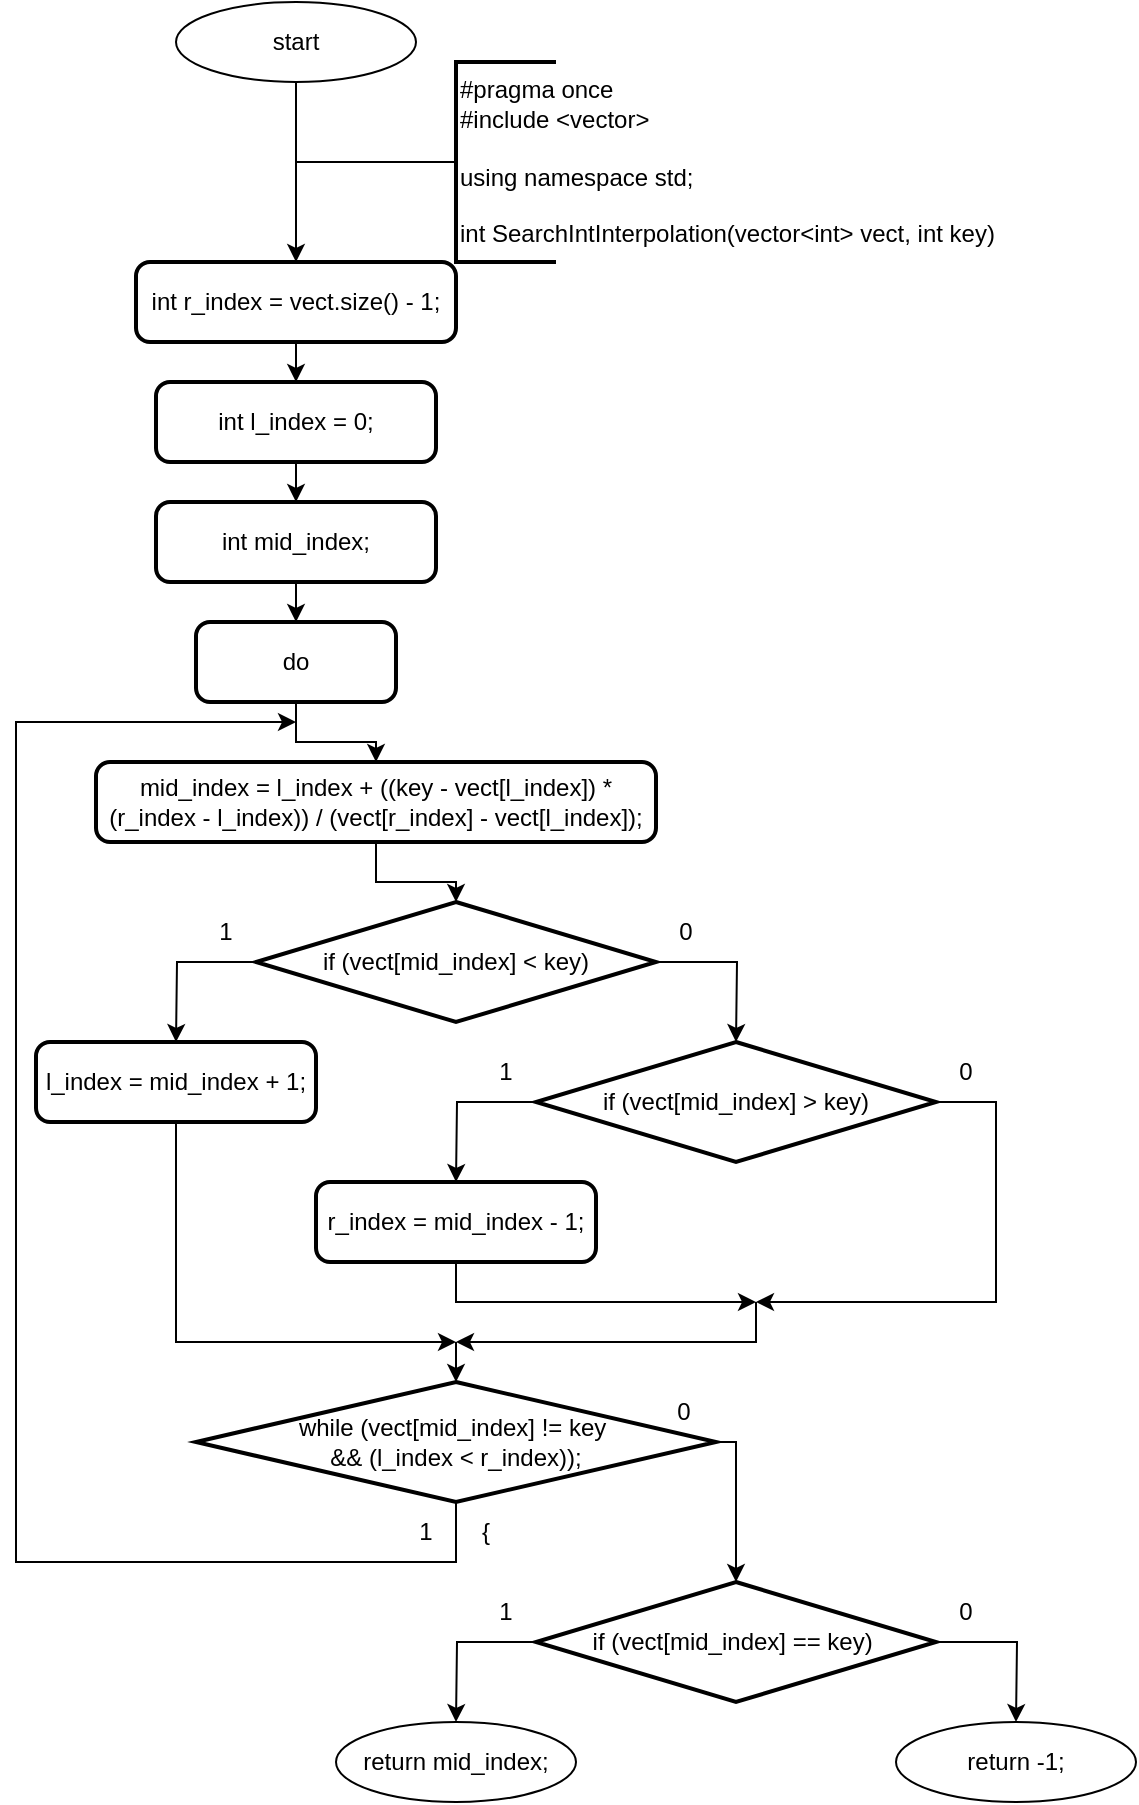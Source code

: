 <mxfile version="24.2.5" type="device">
  <diagram name="Страница — 1" id="L2Cs-jFyt6gqOEP5kgNa">
    <mxGraphModel dx="693" dy="828" grid="1" gridSize="10" guides="1" tooltips="1" connect="1" arrows="1" fold="1" page="1" pageScale="1" pageWidth="827" pageHeight="1169" math="0" shadow="0">
      <root>
        <mxCell id="0" />
        <mxCell id="1" parent="0" />
        <mxCell id="KJ3_XV38D7yLbOyNYANX-1" value="start" style="ellipse;whiteSpace=wrap;html=1;" vertex="1" parent="1">
          <mxGeometry x="150" y="150" width="120" height="40" as="geometry" />
        </mxCell>
        <mxCell id="KJ3_XV38D7yLbOyNYANX-2" value="" style="endArrow=classic;html=1;rounded=0;labelBackgroundColor=default;strokeColor=default;align=center;verticalAlign=middle;fontFamily=Helvetica;fontSize=11;fontColor=default;shape=connector;edgeStyle=orthogonalEdgeStyle;exitX=0.5;exitY=1;exitDx=0;exitDy=0;" edge="1" parent="1" source="KJ3_XV38D7yLbOyNYANX-1">
          <mxGeometry width="50" height="50" relative="1" as="geometry">
            <mxPoint x="260.29" y="280" as="sourcePoint" />
            <mxPoint x="210" y="280" as="targetPoint" />
          </mxGeometry>
        </mxCell>
        <mxCell id="KJ3_XV38D7yLbOyNYANX-3" style="edgeStyle=orthogonalEdgeStyle;rounded=0;orthogonalLoop=1;jettySize=auto;html=1;exitX=0;exitY=0.5;exitDx=0;exitDy=0;exitPerimeter=0;endArrow=none;endFill=0;strokeWidth=1;" edge="1" parent="1" source="KJ3_XV38D7yLbOyNYANX-4">
          <mxGeometry relative="1" as="geometry">
            <mxPoint x="210" y="230" as="targetPoint" />
            <mxPoint x="270" y="240" as="sourcePoint" />
            <Array as="points">
              <mxPoint x="279" y="230" />
            </Array>
          </mxGeometry>
        </mxCell>
        <mxCell id="KJ3_XV38D7yLbOyNYANX-4" value="&lt;div&gt;#pragma once&lt;/div&gt;&lt;div&gt;#include &amp;lt;vector&amp;gt;&lt;/div&gt;&lt;div&gt;&lt;br&gt;&lt;/div&gt;&lt;div&gt;using namespace std;&lt;/div&gt;&lt;div&gt;&lt;br&gt;&lt;/div&gt;&lt;div&gt;int SearchIntInterpolation(vector&amp;lt;int&amp;gt; vect, int key)&lt;/div&gt;" style="strokeWidth=2;html=1;shape=mxgraph.flowchart.annotation_1;align=left;pointerEvents=1;" vertex="1" parent="1">
          <mxGeometry x="290" y="180" width="50" height="100" as="geometry" />
        </mxCell>
        <mxCell id="KJ3_XV38D7yLbOyNYANX-5" style="edgeStyle=orthogonalEdgeStyle;rounded=0;orthogonalLoop=1;jettySize=auto;html=1;exitX=0.5;exitY=1;exitDx=0;exitDy=0;entryX=0.5;entryY=0;entryDx=0;entryDy=0;" edge="1" parent="1" source="KJ3_XV38D7yLbOyNYANX-6" target="KJ3_XV38D7yLbOyNYANX-8">
          <mxGeometry relative="1" as="geometry" />
        </mxCell>
        <mxCell id="KJ3_XV38D7yLbOyNYANX-6" value="int r_index = vect.size() - 1;" style="rounded=1;whiteSpace=wrap;html=1;absoluteArcSize=1;arcSize=14;strokeWidth=2;" vertex="1" parent="1">
          <mxGeometry x="130" y="280" width="160" height="40" as="geometry" />
        </mxCell>
        <mxCell id="KJ3_XV38D7yLbOyNYANX-7" style="edgeStyle=orthogonalEdgeStyle;rounded=0;orthogonalLoop=1;jettySize=auto;html=1;exitX=0.5;exitY=1;exitDx=0;exitDy=0;entryX=0.5;entryY=0;entryDx=0;entryDy=0;" edge="1" parent="1" source="KJ3_XV38D7yLbOyNYANX-8" target="KJ3_XV38D7yLbOyNYANX-10">
          <mxGeometry relative="1" as="geometry" />
        </mxCell>
        <mxCell id="KJ3_XV38D7yLbOyNYANX-8" value="int l_index = 0;" style="rounded=1;whiteSpace=wrap;html=1;absoluteArcSize=1;arcSize=14;strokeWidth=2;" vertex="1" parent="1">
          <mxGeometry x="140" y="340" width="140" height="40" as="geometry" />
        </mxCell>
        <mxCell id="KJ3_XV38D7yLbOyNYANX-9" style="edgeStyle=orthogonalEdgeStyle;rounded=0;orthogonalLoop=1;jettySize=auto;html=1;exitX=0.5;exitY=1;exitDx=0;exitDy=0;entryX=0.5;entryY=0;entryDx=0;entryDy=0;" edge="1" parent="1" source="KJ3_XV38D7yLbOyNYANX-10" target="KJ3_XV38D7yLbOyNYANX-12">
          <mxGeometry relative="1" as="geometry" />
        </mxCell>
        <mxCell id="KJ3_XV38D7yLbOyNYANX-10" value="int mid_index;" style="rounded=1;whiteSpace=wrap;html=1;absoluteArcSize=1;arcSize=14;strokeWidth=2;" vertex="1" parent="1">
          <mxGeometry x="140" y="400" width="140" height="40" as="geometry" />
        </mxCell>
        <mxCell id="KJ3_XV38D7yLbOyNYANX-11" style="edgeStyle=orthogonalEdgeStyle;rounded=0;orthogonalLoop=1;jettySize=auto;html=1;exitX=0.5;exitY=1;exitDx=0;exitDy=0;" edge="1" parent="1" source="KJ3_XV38D7yLbOyNYANX-12" target="KJ3_XV38D7yLbOyNYANX-13">
          <mxGeometry relative="1" as="geometry">
            <mxPoint x="210" y="540" as="targetPoint" />
          </mxGeometry>
        </mxCell>
        <mxCell id="KJ3_XV38D7yLbOyNYANX-12" value="do" style="rounded=1;whiteSpace=wrap;html=1;absoluteArcSize=1;arcSize=14;strokeWidth=2;" vertex="1" parent="1">
          <mxGeometry x="160" y="460" width="100" height="40" as="geometry" />
        </mxCell>
        <mxCell id="KJ3_XV38D7yLbOyNYANX-13" value="&lt;div&gt;mid_index = l_index +&amp;nbsp;&lt;span style=&quot;background-color: initial;&quot;&gt;((key - vect[l_index]) *(r_index - l_index)) /&amp;nbsp;&lt;/span&gt;&lt;span style=&quot;background-color: initial;&quot;&gt;(vect[r_index] - vect[l_index]);&lt;/span&gt;&lt;/div&gt;" style="rounded=1;whiteSpace=wrap;html=1;absoluteArcSize=1;arcSize=14;strokeWidth=2;" vertex="1" parent="1">
          <mxGeometry x="110" y="530" width="280" height="40" as="geometry" />
        </mxCell>
        <mxCell id="KJ3_XV38D7yLbOyNYANX-14" style="edgeStyle=orthogonalEdgeStyle;rounded=0;orthogonalLoop=1;jettySize=auto;html=1;exitX=0;exitY=0.5;exitDx=0;exitDy=0;exitPerimeter=0;" edge="1" parent="1" source="KJ3_XV38D7yLbOyNYANX-16">
          <mxGeometry relative="1" as="geometry">
            <mxPoint x="150" y="670" as="targetPoint" />
          </mxGeometry>
        </mxCell>
        <mxCell id="KJ3_XV38D7yLbOyNYANX-15" style="edgeStyle=orthogonalEdgeStyle;rounded=0;orthogonalLoop=1;jettySize=auto;html=1;exitX=1;exitY=0.5;exitDx=0;exitDy=0;exitPerimeter=0;" edge="1" parent="1" source="KJ3_XV38D7yLbOyNYANX-16">
          <mxGeometry relative="1" as="geometry">
            <mxPoint x="430" y="670" as="targetPoint" />
          </mxGeometry>
        </mxCell>
        <mxCell id="KJ3_XV38D7yLbOyNYANX-16" value="if (vect[mid_index] &amp;lt; key)" style="strokeWidth=2;html=1;shape=mxgraph.flowchart.decision;whiteSpace=wrap;" vertex="1" parent="1">
          <mxGeometry x="190" y="600" width="200" height="60" as="geometry" />
        </mxCell>
        <mxCell id="KJ3_XV38D7yLbOyNYANX-17" value="1" style="text;html=1;strokeColor=none;fillColor=none;align=center;verticalAlign=middle;whiteSpace=wrap;rounded=0;" vertex="1" parent="1">
          <mxGeometry x="160" y="600" width="30" height="30" as="geometry" />
        </mxCell>
        <mxCell id="KJ3_XV38D7yLbOyNYANX-18" value="0" style="text;html=1;strokeColor=none;fillColor=none;align=center;verticalAlign=middle;whiteSpace=wrap;rounded=0;" vertex="1" parent="1">
          <mxGeometry x="390" y="600" width="30" height="30" as="geometry" />
        </mxCell>
        <mxCell id="KJ3_XV38D7yLbOyNYANX-19" style="edgeStyle=orthogonalEdgeStyle;rounded=0;orthogonalLoop=1;jettySize=auto;html=1;exitX=0.5;exitY=1;exitDx=0;exitDy=0;entryX=0.5;entryY=0;entryDx=0;entryDy=0;entryPerimeter=0;" edge="1" parent="1" source="KJ3_XV38D7yLbOyNYANX-13" target="KJ3_XV38D7yLbOyNYANX-16">
          <mxGeometry relative="1" as="geometry">
            <Array as="points">
              <mxPoint x="250" y="590" />
              <mxPoint x="290" y="590" />
            </Array>
          </mxGeometry>
        </mxCell>
        <mxCell id="KJ3_XV38D7yLbOyNYANX-20" style="edgeStyle=orthogonalEdgeStyle;rounded=0;orthogonalLoop=1;jettySize=auto;html=1;exitX=0.5;exitY=1;exitDx=0;exitDy=0;" edge="1" parent="1" source="KJ3_XV38D7yLbOyNYANX-21">
          <mxGeometry relative="1" as="geometry">
            <mxPoint x="290" y="820" as="targetPoint" />
            <Array as="points">
              <mxPoint x="150" y="820" />
              <mxPoint x="290" y="820" />
            </Array>
          </mxGeometry>
        </mxCell>
        <mxCell id="KJ3_XV38D7yLbOyNYANX-21" value="l_index = mid_index + 1;" style="rounded=1;whiteSpace=wrap;html=1;absoluteArcSize=1;arcSize=14;strokeWidth=2;" vertex="1" parent="1">
          <mxGeometry x="80" y="670" width="140" height="40" as="geometry" />
        </mxCell>
        <mxCell id="KJ3_XV38D7yLbOyNYANX-22" style="edgeStyle=orthogonalEdgeStyle;rounded=0;orthogonalLoop=1;jettySize=auto;html=1;exitX=0;exitY=0.5;exitDx=0;exitDy=0;exitPerimeter=0;" edge="1" parent="1" source="KJ3_XV38D7yLbOyNYANX-24">
          <mxGeometry relative="1" as="geometry">
            <mxPoint x="290" y="740" as="targetPoint" />
          </mxGeometry>
        </mxCell>
        <mxCell id="KJ3_XV38D7yLbOyNYANX-23" style="edgeStyle=orthogonalEdgeStyle;rounded=0;orthogonalLoop=1;jettySize=auto;html=1;exitX=1;exitY=0.5;exitDx=0;exitDy=0;exitPerimeter=0;" edge="1" parent="1" source="KJ3_XV38D7yLbOyNYANX-24">
          <mxGeometry relative="1" as="geometry">
            <mxPoint x="440" y="800" as="targetPoint" />
            <Array as="points">
              <mxPoint x="560" y="700" />
              <mxPoint x="560" y="800" />
              <mxPoint x="440" y="800" />
            </Array>
          </mxGeometry>
        </mxCell>
        <mxCell id="KJ3_XV38D7yLbOyNYANX-24" value="if (vect[mid_index] &amp;gt; key)" style="strokeWidth=2;html=1;shape=mxgraph.flowchart.decision;whiteSpace=wrap;" vertex="1" parent="1">
          <mxGeometry x="330" y="670" width="200" height="60" as="geometry" />
        </mxCell>
        <mxCell id="KJ3_XV38D7yLbOyNYANX-25" value="1" style="text;html=1;strokeColor=none;fillColor=none;align=center;verticalAlign=middle;whiteSpace=wrap;rounded=0;" vertex="1" parent="1">
          <mxGeometry x="300" y="670" width="30" height="30" as="geometry" />
        </mxCell>
        <mxCell id="KJ3_XV38D7yLbOyNYANX-26" value="0" style="text;html=1;strokeColor=none;fillColor=none;align=center;verticalAlign=middle;whiteSpace=wrap;rounded=0;" vertex="1" parent="1">
          <mxGeometry x="530" y="670" width="30" height="30" as="geometry" />
        </mxCell>
        <mxCell id="KJ3_XV38D7yLbOyNYANX-27" style="edgeStyle=orthogonalEdgeStyle;rounded=0;orthogonalLoop=1;jettySize=auto;html=1;exitX=0.5;exitY=1;exitDx=0;exitDy=0;" edge="1" parent="1" source="KJ3_XV38D7yLbOyNYANX-28">
          <mxGeometry relative="1" as="geometry">
            <mxPoint x="440" y="800" as="targetPoint" />
            <Array as="points">
              <mxPoint x="290" y="800" />
            </Array>
          </mxGeometry>
        </mxCell>
        <mxCell id="KJ3_XV38D7yLbOyNYANX-28" value="r_index = mid_index - 1;" style="rounded=1;whiteSpace=wrap;html=1;absoluteArcSize=1;arcSize=14;strokeWidth=2;" vertex="1" parent="1">
          <mxGeometry x="220" y="740" width="140" height="40" as="geometry" />
        </mxCell>
        <mxCell id="KJ3_XV38D7yLbOyNYANX-29" value="" style="endArrow=classic;html=1;rounded=0;" edge="1" parent="1">
          <mxGeometry width="50" height="50" relative="1" as="geometry">
            <mxPoint x="440" y="800" as="sourcePoint" />
            <mxPoint x="290" y="820" as="targetPoint" />
            <Array as="points">
              <mxPoint x="440" y="820" />
            </Array>
          </mxGeometry>
        </mxCell>
        <mxCell id="KJ3_XV38D7yLbOyNYANX-30" value="" style="endArrow=classic;html=1;rounded=0;" edge="1" parent="1">
          <mxGeometry width="50" height="50" relative="1" as="geometry">
            <mxPoint x="290" y="820" as="sourcePoint" />
            <mxPoint x="290" y="840" as="targetPoint" />
          </mxGeometry>
        </mxCell>
        <mxCell id="KJ3_XV38D7yLbOyNYANX-31" style="edgeStyle=orthogonalEdgeStyle;rounded=0;orthogonalLoop=1;jettySize=auto;html=1;exitX=1;exitY=0.5;exitDx=0;exitDy=0;exitPerimeter=0;" edge="1" parent="1" source="KJ3_XV38D7yLbOyNYANX-33">
          <mxGeometry relative="1" as="geometry">
            <mxPoint x="430" y="940" as="targetPoint" />
            <Array as="points">
              <mxPoint x="430" y="870" />
            </Array>
          </mxGeometry>
        </mxCell>
        <mxCell id="KJ3_XV38D7yLbOyNYANX-32" style="edgeStyle=orthogonalEdgeStyle;rounded=0;orthogonalLoop=1;jettySize=auto;html=1;exitX=0.5;exitY=1;exitDx=0;exitDy=0;exitPerimeter=0;" edge="1" parent="1" source="KJ3_XV38D7yLbOyNYANX-33">
          <mxGeometry relative="1" as="geometry">
            <mxPoint x="210" y="510" as="targetPoint" />
            <Array as="points">
              <mxPoint x="290" y="930" />
              <mxPoint x="70" y="930" />
              <mxPoint x="70" y="510" />
            </Array>
          </mxGeometry>
        </mxCell>
        <mxCell id="KJ3_XV38D7yLbOyNYANX-33" value="while (vect[mid_index] != key&amp;nbsp;&lt;div&gt;&amp;amp;&amp;amp; (l_index &amp;lt; r_index));&lt;/div&gt;" style="strokeWidth=2;html=1;shape=mxgraph.flowchart.decision;whiteSpace=wrap;" vertex="1" parent="1">
          <mxGeometry x="160" y="840" width="260" height="60" as="geometry" />
        </mxCell>
        <mxCell id="KJ3_XV38D7yLbOyNYANX-34" value="1" style="text;html=1;strokeColor=none;fillColor=none;align=center;verticalAlign=middle;whiteSpace=wrap;rounded=0;" vertex="1" parent="1">
          <mxGeometry x="260" y="900" width="30" height="30" as="geometry" />
        </mxCell>
        <mxCell id="KJ3_XV38D7yLbOyNYANX-35" value="0" style="text;html=1;strokeColor=none;fillColor=none;align=center;verticalAlign=middle;whiteSpace=wrap;rounded=0;" vertex="1" parent="1">
          <mxGeometry x="389.29" y="840" width="30" height="30" as="geometry" />
        </mxCell>
        <mxCell id="KJ3_XV38D7yLbOyNYANX-36" value="{" style="text;html=1;strokeColor=none;fillColor=none;align=center;verticalAlign=middle;whiteSpace=wrap;rounded=0;" vertex="1" parent="1">
          <mxGeometry x="290" y="900" width="30" height="30" as="geometry" />
        </mxCell>
        <mxCell id="KJ3_XV38D7yLbOyNYANX-37" style="edgeStyle=orthogonalEdgeStyle;rounded=0;orthogonalLoop=1;jettySize=auto;html=1;exitX=0;exitY=0.5;exitDx=0;exitDy=0;exitPerimeter=0;" edge="1" parent="1" source="KJ3_XV38D7yLbOyNYANX-39">
          <mxGeometry relative="1" as="geometry">
            <mxPoint x="290" y="1010" as="targetPoint" />
          </mxGeometry>
        </mxCell>
        <mxCell id="KJ3_XV38D7yLbOyNYANX-38" style="edgeStyle=orthogonalEdgeStyle;rounded=0;orthogonalLoop=1;jettySize=auto;html=1;exitX=1;exitY=0.5;exitDx=0;exitDy=0;exitPerimeter=0;" edge="1" parent="1" source="KJ3_XV38D7yLbOyNYANX-39">
          <mxGeometry relative="1" as="geometry">
            <mxPoint x="570" y="1010" as="targetPoint" />
          </mxGeometry>
        </mxCell>
        <mxCell id="KJ3_XV38D7yLbOyNYANX-39" value="if (vect[mid_index] == key)&amp;nbsp;" style="strokeWidth=2;html=1;shape=mxgraph.flowchart.decision;whiteSpace=wrap;" vertex="1" parent="1">
          <mxGeometry x="330" y="940" width="200" height="60" as="geometry" />
        </mxCell>
        <mxCell id="KJ3_XV38D7yLbOyNYANX-40" value="1" style="text;html=1;strokeColor=none;fillColor=none;align=center;verticalAlign=middle;whiteSpace=wrap;rounded=0;" vertex="1" parent="1">
          <mxGeometry x="300" y="940" width="30" height="30" as="geometry" />
        </mxCell>
        <mxCell id="KJ3_XV38D7yLbOyNYANX-41" value="0" style="text;html=1;strokeColor=none;fillColor=none;align=center;verticalAlign=middle;whiteSpace=wrap;rounded=0;" vertex="1" parent="1">
          <mxGeometry x="530" y="940" width="30" height="30" as="geometry" />
        </mxCell>
        <mxCell id="KJ3_XV38D7yLbOyNYANX-42" value="return mid_index;" style="ellipse;whiteSpace=wrap;html=1;" vertex="1" parent="1">
          <mxGeometry x="230" y="1010" width="120" height="40" as="geometry" />
        </mxCell>
        <mxCell id="KJ3_XV38D7yLbOyNYANX-43" value="return -1;" style="ellipse;whiteSpace=wrap;html=1;" vertex="1" parent="1">
          <mxGeometry x="510" y="1010" width="120" height="40" as="geometry" />
        </mxCell>
      </root>
    </mxGraphModel>
  </diagram>
</mxfile>
